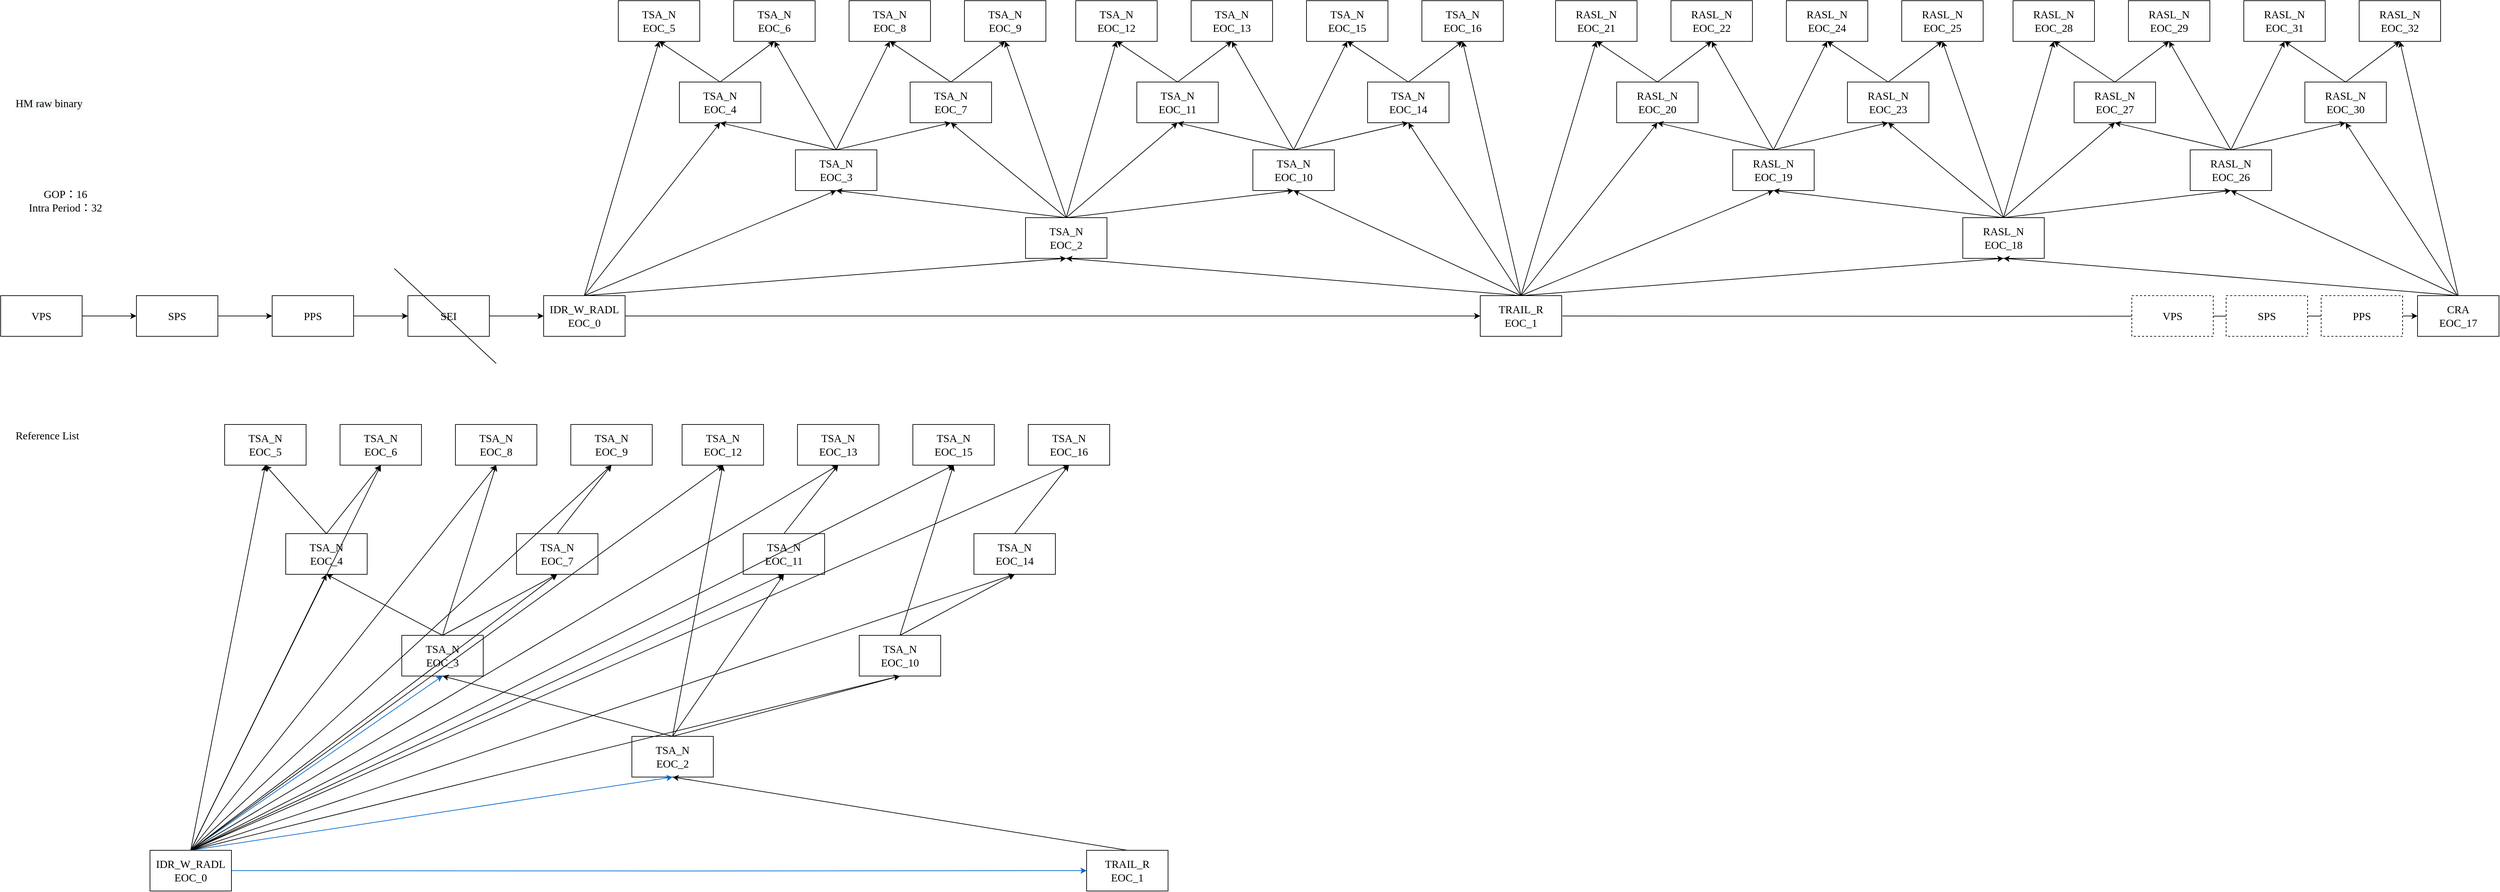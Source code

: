<mxfile version="18.0.3" type="github">
  <diagram id="DOYgF-Zy3J4TfOhHUx3y" name="Page-1">
    <mxGraphModel dx="1593" dy="2344" grid="1" gridSize="10" guides="1" tooltips="1" connect="1" arrows="1" fold="1" page="1" pageScale="1" pageWidth="827" pageHeight="1169" math="0" shadow="0">
      <root>
        <mxCell id="0" />
        <mxCell id="1" parent="0" />
        <mxCell id="U86lI-2MnxNxxLe1aYbE-3" value="" style="edgeStyle=orthogonalEdgeStyle;rounded=0;orthogonalLoop=1;jettySize=auto;html=1;fontFamily=Lucida Console;fontSize=16;" edge="1" parent="1" source="U86lI-2MnxNxxLe1aYbE-1" target="U86lI-2MnxNxxLe1aYbE-2">
          <mxGeometry relative="1" as="geometry" />
        </mxCell>
        <mxCell id="U86lI-2MnxNxxLe1aYbE-1" value="VPS" style="rounded=0;whiteSpace=wrap;html=1;fontFamily=Lucida Console;fontSize=16;" vertex="1" parent="1">
          <mxGeometry x="70" y="300" width="120" height="60" as="geometry" />
        </mxCell>
        <mxCell id="U86lI-2MnxNxxLe1aYbE-5" value="" style="edgeStyle=orthogonalEdgeStyle;rounded=0;orthogonalLoop=1;jettySize=auto;html=1;fontFamily=Lucida Console;fontSize=16;" edge="1" parent="1" source="U86lI-2MnxNxxLe1aYbE-2" target="U86lI-2MnxNxxLe1aYbE-4">
          <mxGeometry relative="1" as="geometry" />
        </mxCell>
        <mxCell id="U86lI-2MnxNxxLe1aYbE-2" value="SPS" style="whiteSpace=wrap;html=1;fontSize=16;fontFamily=Lucida Console;rounded=0;" vertex="1" parent="1">
          <mxGeometry x="270" y="300" width="120" height="60" as="geometry" />
        </mxCell>
        <mxCell id="U86lI-2MnxNxxLe1aYbE-7" value="" style="edgeStyle=orthogonalEdgeStyle;rounded=0;orthogonalLoop=1;jettySize=auto;html=1;fontFamily=Lucida Console;fontSize=16;" edge="1" parent="1" source="U86lI-2MnxNxxLe1aYbE-4" target="U86lI-2MnxNxxLe1aYbE-6">
          <mxGeometry relative="1" as="geometry" />
        </mxCell>
        <mxCell id="U86lI-2MnxNxxLe1aYbE-4" value="PPS" style="whiteSpace=wrap;html=1;fontSize=16;fontFamily=Lucida Console;rounded=0;" vertex="1" parent="1">
          <mxGeometry x="470" y="300" width="120" height="60" as="geometry" />
        </mxCell>
        <mxCell id="U86lI-2MnxNxxLe1aYbE-9" value="" style="edgeStyle=orthogonalEdgeStyle;rounded=0;orthogonalLoop=1;jettySize=auto;html=1;fontFamily=Lucida Console;fontSize=16;" edge="1" parent="1" source="U86lI-2MnxNxxLe1aYbE-6" target="U86lI-2MnxNxxLe1aYbE-8">
          <mxGeometry relative="1" as="geometry" />
        </mxCell>
        <mxCell id="U86lI-2MnxNxxLe1aYbE-6" value="SEI" style="whiteSpace=wrap;html=1;fontSize=16;fontFamily=Lucida Console;rounded=0;" vertex="1" parent="1">
          <mxGeometry x="670" y="300" width="120" height="60" as="geometry" />
        </mxCell>
        <mxCell id="U86lI-2MnxNxxLe1aYbE-12" value="" style="edgeStyle=orthogonalEdgeStyle;rounded=0;orthogonalLoop=1;jettySize=auto;html=1;fontFamily=Lucida Console;fontSize=16;" edge="1" parent="1" source="U86lI-2MnxNxxLe1aYbE-8" target="U86lI-2MnxNxxLe1aYbE-11">
          <mxGeometry relative="1" as="geometry" />
        </mxCell>
        <mxCell id="U86lI-2MnxNxxLe1aYbE-8" value="IDR_W_RADL&lt;br&gt;EOC_0" style="whiteSpace=wrap;html=1;fontSize=16;fontFamily=Lucida Console;rounded=0;" vertex="1" parent="1">
          <mxGeometry x="870" y="300" width="120" height="60" as="geometry" />
        </mxCell>
        <mxCell id="U86lI-2MnxNxxLe1aYbE-10" value="GOP：16&lt;br&gt;Intra Period：32" style="text;html=1;resizable=0;autosize=1;align=center;verticalAlign=middle;points=[];fillColor=none;strokeColor=none;rounded=0;fontFamily=Lucida Console;fontSize=16;" vertex="1" parent="1">
          <mxGeometry x="80" y="140" width="170" height="40" as="geometry" />
        </mxCell>
        <mxCell id="U86lI-2MnxNxxLe1aYbE-11" value="TRAIL_R&lt;br&gt;EOC_1" style="whiteSpace=wrap;html=1;fontSize=16;fontFamily=Lucida Console;rounded=0;" vertex="1" parent="1">
          <mxGeometry x="2250" y="300" width="120" height="60" as="geometry" />
        </mxCell>
        <mxCell id="U86lI-2MnxNxxLe1aYbE-13" value="TSA_N&lt;br&gt;EOC_2" style="rounded=0;whiteSpace=wrap;html=1;fontFamily=Lucida Console;fontSize=16;" vertex="1" parent="1">
          <mxGeometry x="1580" y="185" width="120" height="60" as="geometry" />
        </mxCell>
        <mxCell id="U86lI-2MnxNxxLe1aYbE-14" value="" style="endArrow=classic;html=1;rounded=0;fontFamily=Lucida Console;fontSize=16;exitX=0.5;exitY=0;exitDx=0;exitDy=0;entryX=0.5;entryY=1;entryDx=0;entryDy=0;" edge="1" parent="1" source="U86lI-2MnxNxxLe1aYbE-8" target="U86lI-2MnxNxxLe1aYbE-13">
          <mxGeometry width="50" height="50" relative="1" as="geometry">
            <mxPoint x="1670" y="440" as="sourcePoint" />
            <mxPoint x="1720" y="390" as="targetPoint" />
          </mxGeometry>
        </mxCell>
        <mxCell id="U86lI-2MnxNxxLe1aYbE-17" value="" style="endArrow=classic;html=1;rounded=0;fontFamily=Lucida Console;fontSize=16;entryX=0.5;entryY=1;entryDx=0;entryDy=0;" edge="1" parent="1" target="U86lI-2MnxNxxLe1aYbE-13">
          <mxGeometry width="50" height="50" relative="1" as="geometry">
            <mxPoint x="2310" y="300" as="sourcePoint" />
            <mxPoint x="1450" y="640" as="targetPoint" />
          </mxGeometry>
        </mxCell>
        <mxCell id="U86lI-2MnxNxxLe1aYbE-18" value="TSA_N&lt;br&gt;EOC_3" style="rounded=0;whiteSpace=wrap;html=1;fontFamily=Lucida Console;fontSize=16;" vertex="1" parent="1">
          <mxGeometry x="1241" y="85" width="120" height="60" as="geometry" />
        </mxCell>
        <mxCell id="U86lI-2MnxNxxLe1aYbE-19" value="TSA_N&lt;br&gt;EOC_4" style="rounded=0;whiteSpace=wrap;html=1;fontFamily=Lucida Console;fontSize=16;" vertex="1" parent="1">
          <mxGeometry x="1070" y="-15" width="120" height="60" as="geometry" />
        </mxCell>
        <mxCell id="U86lI-2MnxNxxLe1aYbE-20" value="TSA_N&lt;br&gt;EOC_5" style="rounded=0;whiteSpace=wrap;html=1;fontFamily=Lucida Console;fontSize=16;" vertex="1" parent="1">
          <mxGeometry x="980" y="-135" width="120" height="60" as="geometry" />
        </mxCell>
        <mxCell id="U86lI-2MnxNxxLe1aYbE-21" value="TSA_N&lt;br&gt;EOC_6" style="rounded=0;whiteSpace=wrap;html=1;fontFamily=Lucida Console;fontSize=16;" vertex="1" parent="1">
          <mxGeometry x="1150" y="-135" width="120" height="60" as="geometry" />
        </mxCell>
        <mxCell id="U86lI-2MnxNxxLe1aYbE-22" value="TSA_N&lt;br&gt;EOC_7" style="rounded=0;whiteSpace=wrap;html=1;fontFamily=Lucida Console;fontSize=16;" vertex="1" parent="1">
          <mxGeometry x="1410" y="-15" width="120" height="60" as="geometry" />
        </mxCell>
        <mxCell id="U86lI-2MnxNxxLe1aYbE-23" value="TSA_N&lt;br&gt;EOC_8" style="rounded=0;whiteSpace=wrap;html=1;fontFamily=Lucida Console;fontSize=16;" vertex="1" parent="1">
          <mxGeometry x="1320" y="-135" width="120" height="60" as="geometry" />
        </mxCell>
        <mxCell id="U86lI-2MnxNxxLe1aYbE-24" value="TSA_N&lt;br&gt;EOC_9" style="rounded=0;whiteSpace=wrap;html=1;fontFamily=Lucida Console;fontSize=16;" vertex="1" parent="1">
          <mxGeometry x="1490" y="-135" width="120" height="60" as="geometry" />
        </mxCell>
        <mxCell id="U86lI-2MnxNxxLe1aYbE-25" value="TSA_N&lt;br&gt;EOC_10" style="rounded=0;whiteSpace=wrap;html=1;fontFamily=Lucida Console;fontSize=16;" vertex="1" parent="1">
          <mxGeometry x="1915" y="85" width="120" height="60" as="geometry" />
        </mxCell>
        <mxCell id="U86lI-2MnxNxxLe1aYbE-26" value="TSA_N&lt;br&gt;EOC_11" style="rounded=0;whiteSpace=wrap;html=1;fontFamily=Lucida Console;fontSize=16;" vertex="1" parent="1">
          <mxGeometry x="1744" y="-15" width="120" height="60" as="geometry" />
        </mxCell>
        <mxCell id="U86lI-2MnxNxxLe1aYbE-27" value="TSA_N&lt;br&gt;EOC_12" style="rounded=0;whiteSpace=wrap;html=1;fontFamily=Lucida Console;fontSize=16;" vertex="1" parent="1">
          <mxGeometry x="1654" y="-135" width="120" height="60" as="geometry" />
        </mxCell>
        <mxCell id="U86lI-2MnxNxxLe1aYbE-28" value="TSA_N&lt;br&gt;EOC_13" style="rounded=0;whiteSpace=wrap;html=1;fontFamily=Lucida Console;fontSize=16;" vertex="1" parent="1">
          <mxGeometry x="1824" y="-135" width="120" height="60" as="geometry" />
        </mxCell>
        <mxCell id="U86lI-2MnxNxxLe1aYbE-29" value="TSA_N&lt;br&gt;EOC_14" style="rounded=0;whiteSpace=wrap;html=1;fontFamily=Lucida Console;fontSize=16;" vertex="1" parent="1">
          <mxGeometry x="2084" y="-15" width="120" height="60" as="geometry" />
        </mxCell>
        <mxCell id="U86lI-2MnxNxxLe1aYbE-30" value="TSA_N&lt;br&gt;EOC_15" style="rounded=0;whiteSpace=wrap;html=1;fontFamily=Lucida Console;fontSize=16;" vertex="1" parent="1">
          <mxGeometry x="1994" y="-135" width="120" height="60" as="geometry" />
        </mxCell>
        <mxCell id="U86lI-2MnxNxxLe1aYbE-31" value="TSA_N&lt;br&gt;EOC_16" style="rounded=0;whiteSpace=wrap;html=1;fontFamily=Lucida Console;fontSize=16;" vertex="1" parent="1">
          <mxGeometry x="2164" y="-135" width="120" height="60" as="geometry" />
        </mxCell>
        <mxCell id="U86lI-2MnxNxxLe1aYbE-32" value="" style="edgeStyle=orthogonalEdgeStyle;rounded=0;orthogonalLoop=1;jettySize=auto;html=1;fontFamily=Lucida Console;fontSize=16;" edge="1" parent="1" target="U86lI-2MnxNxxLe1aYbE-33">
          <mxGeometry relative="1" as="geometry">
            <mxPoint x="2371" y="330" as="sourcePoint" />
          </mxGeometry>
        </mxCell>
        <mxCell id="U86lI-2MnxNxxLe1aYbE-33" value="CRA&lt;br&gt;EOC_17" style="whiteSpace=wrap;html=1;fontSize=16;fontFamily=Lucida Console;rounded=0;" vertex="1" parent="1">
          <mxGeometry x="3631" y="300" width="120" height="60" as="geometry" />
        </mxCell>
        <mxCell id="U86lI-2MnxNxxLe1aYbE-34" value="RASL_N&lt;br&gt;EOC_18" style="rounded=0;whiteSpace=wrap;html=1;fontFamily=Lucida Console;fontSize=16;" vertex="1" parent="1">
          <mxGeometry x="2961" y="185" width="120" height="60" as="geometry" />
        </mxCell>
        <mxCell id="U86lI-2MnxNxxLe1aYbE-35" value="" style="endArrow=classic;html=1;rounded=0;fontFamily=Lucida Console;fontSize=16;entryX=0.5;entryY=1;entryDx=0;entryDy=0;" edge="1" parent="1" target="U86lI-2MnxNxxLe1aYbE-34">
          <mxGeometry width="50" height="50" relative="1" as="geometry">
            <mxPoint x="2310" y="300" as="sourcePoint" />
            <mxPoint x="3101" y="390" as="targetPoint" />
          </mxGeometry>
        </mxCell>
        <mxCell id="U86lI-2MnxNxxLe1aYbE-37" value="RASL_N&lt;br&gt;EOC_19" style="rounded=0;whiteSpace=wrap;html=1;fontFamily=Lucida Console;fontSize=16;" vertex="1" parent="1">
          <mxGeometry x="2622" y="85" width="120" height="60" as="geometry" />
        </mxCell>
        <mxCell id="U86lI-2MnxNxxLe1aYbE-38" value="RASL_N&lt;br&gt;EOC_20" style="rounded=0;whiteSpace=wrap;html=1;fontFamily=Lucida Console;fontSize=16;" vertex="1" parent="1">
          <mxGeometry x="2451" y="-15" width="120" height="60" as="geometry" />
        </mxCell>
        <mxCell id="U86lI-2MnxNxxLe1aYbE-39" value="RASL_N&lt;br&gt;EOC_21" style="rounded=0;whiteSpace=wrap;html=1;fontFamily=Lucida Console;fontSize=16;" vertex="1" parent="1">
          <mxGeometry x="2361" y="-135" width="120" height="60" as="geometry" />
        </mxCell>
        <mxCell id="U86lI-2MnxNxxLe1aYbE-40" value="RASL_N&lt;br&gt;EOC_22" style="rounded=0;whiteSpace=wrap;html=1;fontFamily=Lucida Console;fontSize=16;" vertex="1" parent="1">
          <mxGeometry x="2531" y="-135" width="120" height="60" as="geometry" />
        </mxCell>
        <mxCell id="U86lI-2MnxNxxLe1aYbE-41" value="RASL_N&lt;br&gt;EOC_23" style="rounded=0;whiteSpace=wrap;html=1;fontFamily=Lucida Console;fontSize=16;" vertex="1" parent="1">
          <mxGeometry x="2791" y="-15" width="120" height="60" as="geometry" />
        </mxCell>
        <mxCell id="U86lI-2MnxNxxLe1aYbE-42" value="RASL_N&lt;br&gt;EOC_24" style="rounded=0;whiteSpace=wrap;html=1;fontFamily=Lucida Console;fontSize=16;" vertex="1" parent="1">
          <mxGeometry x="2701" y="-135" width="120" height="60" as="geometry" />
        </mxCell>
        <mxCell id="U86lI-2MnxNxxLe1aYbE-43" value="RASL_N&lt;br&gt;EOC_25" style="rounded=0;whiteSpace=wrap;html=1;fontFamily=Lucida Console;fontSize=16;" vertex="1" parent="1">
          <mxGeometry x="2871" y="-135" width="120" height="60" as="geometry" />
        </mxCell>
        <mxCell id="U86lI-2MnxNxxLe1aYbE-44" value="RASL_N&lt;br&gt;EOC_26" style="rounded=0;whiteSpace=wrap;html=1;fontFamily=Lucida Console;fontSize=16;" vertex="1" parent="1">
          <mxGeometry x="3296" y="85" width="120" height="60" as="geometry" />
        </mxCell>
        <mxCell id="U86lI-2MnxNxxLe1aYbE-45" value="RASL_N&lt;br&gt;EOC_27" style="rounded=0;whiteSpace=wrap;html=1;fontFamily=Lucida Console;fontSize=16;" vertex="1" parent="1">
          <mxGeometry x="3125" y="-15" width="120" height="60" as="geometry" />
        </mxCell>
        <mxCell id="U86lI-2MnxNxxLe1aYbE-46" value="RASL_N&lt;br&gt;EOC_28" style="rounded=0;whiteSpace=wrap;html=1;fontFamily=Lucida Console;fontSize=16;" vertex="1" parent="1">
          <mxGeometry x="3035" y="-135" width="120" height="60" as="geometry" />
        </mxCell>
        <mxCell id="U86lI-2MnxNxxLe1aYbE-47" value="RASL_N&lt;br&gt;EOC_29" style="rounded=0;whiteSpace=wrap;html=1;fontFamily=Lucida Console;fontSize=16;" vertex="1" parent="1">
          <mxGeometry x="3205" y="-135" width="120" height="60" as="geometry" />
        </mxCell>
        <mxCell id="U86lI-2MnxNxxLe1aYbE-48" value="RASL_N&lt;br&gt;EOC_30" style="rounded=0;whiteSpace=wrap;html=1;fontFamily=Lucida Console;fontSize=16;" vertex="1" parent="1">
          <mxGeometry x="3465" y="-15" width="120" height="60" as="geometry" />
        </mxCell>
        <mxCell id="U86lI-2MnxNxxLe1aYbE-49" value="RASL_N&lt;br&gt;EOC_31" style="rounded=0;whiteSpace=wrap;html=1;fontFamily=Lucida Console;fontSize=16;" vertex="1" parent="1">
          <mxGeometry x="3375" y="-135" width="120" height="60" as="geometry" />
        </mxCell>
        <mxCell id="U86lI-2MnxNxxLe1aYbE-50" value="RASL_N&lt;br&gt;EOC_32" style="rounded=0;whiteSpace=wrap;html=1;fontFamily=Lucida Console;fontSize=16;" vertex="1" parent="1">
          <mxGeometry x="3545" y="-135" width="120" height="60" as="geometry" />
        </mxCell>
        <mxCell id="U86lI-2MnxNxxLe1aYbE-51" value="VPS" style="rounded=0;whiteSpace=wrap;html=1;fontFamily=Lucida Console;fontSize=16;dashed=1;" vertex="1" parent="1">
          <mxGeometry x="3210" y="300" width="120" height="60" as="geometry" />
        </mxCell>
        <mxCell id="U86lI-2MnxNxxLe1aYbE-53" value="SPS" style="rounded=0;whiteSpace=wrap;html=1;fontFamily=Lucida Console;fontSize=16;dashed=1;" vertex="1" parent="1">
          <mxGeometry x="3349" y="300" width="120" height="60" as="geometry" />
        </mxCell>
        <mxCell id="U86lI-2MnxNxxLe1aYbE-54" value="PPS" style="rounded=0;whiteSpace=wrap;html=1;fontFamily=Lucida Console;fontSize=16;dashed=1;" vertex="1" parent="1">
          <mxGeometry x="3489" y="300" width="120" height="60" as="geometry" />
        </mxCell>
        <mxCell id="U86lI-2MnxNxxLe1aYbE-55" value="" style="endArrow=none;html=1;rounded=0;fontFamily=Lucida Console;fontSize=16;" edge="1" parent="1">
          <mxGeometry width="50" height="50" relative="1" as="geometry">
            <mxPoint x="650" y="260" as="sourcePoint" />
            <mxPoint x="800" y="400" as="targetPoint" />
          </mxGeometry>
        </mxCell>
        <mxCell id="U86lI-2MnxNxxLe1aYbE-56" value="&lt;span style=&quot;color: rgb(0, 0, 0); font-family: &amp;quot;Lucida Console&amp;quot;; font-size: 16px; font-style: normal; font-variant-ligatures: normal; font-variant-caps: normal; font-weight: 400; letter-spacing: normal; orphans: 2; text-align: center; text-indent: 0px; text-transform: none; widows: 2; word-spacing: 0px; -webkit-text-stroke-width: 0px; background-color: rgb(248, 249, 250); text-decoration-thickness: initial; text-decoration-style: initial; text-decoration-color: initial; float: none; display: inline !important;&quot;&gt;HM raw binary&lt;/span&gt;" style="text;whiteSpace=wrap;html=1;fontSize=16;fontFamily=Lucida Console;" vertex="1" parent="1">
          <mxGeometry x="90" width="150" height="30" as="geometry" />
        </mxCell>
        <mxCell id="U86lI-2MnxNxxLe1aYbE-57" value="" style="endArrow=classic;html=1;rounded=0;fontFamily=Lucida Console;fontSize=16;exitX=0.5;exitY=0;exitDx=0;exitDy=0;entryX=0.5;entryY=1;entryDx=0;entryDy=0;" edge="1" parent="1" source="U86lI-2MnxNxxLe1aYbE-8" target="U86lI-2MnxNxxLe1aYbE-18">
          <mxGeometry width="50" height="50" relative="1" as="geometry">
            <mxPoint x="1020.0" y="500.0" as="sourcePoint" />
            <mxPoint x="1240" y="150" as="targetPoint" />
          </mxGeometry>
        </mxCell>
        <mxCell id="U86lI-2MnxNxxLe1aYbE-58" value="" style="endArrow=classic;html=1;rounded=0;fontFamily=Lucida Console;fontSize=16;entryX=0.5;entryY=1;entryDx=0;entryDy=0;exitX=0.5;exitY=0;exitDx=0;exitDy=0;" edge="1" parent="1" source="U86lI-2MnxNxxLe1aYbE-13" target="U86lI-2MnxNxxLe1aYbE-18">
          <mxGeometry width="50" height="50" relative="1" as="geometry">
            <mxPoint x="1410" y="535" as="sourcePoint" />
            <mxPoint x="1460" y="485" as="targetPoint" />
          </mxGeometry>
        </mxCell>
        <mxCell id="U86lI-2MnxNxxLe1aYbE-59" value="" style="endArrow=classic;html=1;rounded=0;fontFamily=Lucida Console;fontSize=16;exitX=0.5;exitY=0;exitDx=0;exitDy=0;entryX=0.5;entryY=1;entryDx=0;entryDy=0;" edge="1" parent="1" source="U86lI-2MnxNxxLe1aYbE-8" target="U86lI-2MnxNxxLe1aYbE-19">
          <mxGeometry width="50" height="50" relative="1" as="geometry">
            <mxPoint x="840" y="190" as="sourcePoint" />
            <mxPoint x="890" y="140" as="targetPoint" />
          </mxGeometry>
        </mxCell>
        <mxCell id="U86lI-2MnxNxxLe1aYbE-60" value="" style="endArrow=classic;html=1;rounded=0;fontFamily=Lucida Console;fontSize=16;exitX=0.5;exitY=0;exitDx=0;exitDy=0;entryX=0.5;entryY=1;entryDx=0;entryDy=0;" edge="1" parent="1" source="U86lI-2MnxNxxLe1aYbE-18" target="U86lI-2MnxNxxLe1aYbE-19">
          <mxGeometry width="50" height="50" relative="1" as="geometry">
            <mxPoint x="1010.0" y="315.0" as="sourcePoint" />
            <mxPoint x="1600.0" y="235" as="targetPoint" />
          </mxGeometry>
        </mxCell>
        <mxCell id="U86lI-2MnxNxxLe1aYbE-61" value="" style="endArrow=classic;html=1;rounded=0;fontFamily=Lucida Console;fontSize=16;exitX=0.5;exitY=0;exitDx=0;exitDy=0;entryX=0.5;entryY=1;entryDx=0;entryDy=0;" edge="1" parent="1" source="U86lI-2MnxNxxLe1aYbE-18" target="U86lI-2MnxNxxLe1aYbE-22">
          <mxGeometry width="50" height="50" relative="1" as="geometry">
            <mxPoint x="1350" y="225" as="sourcePoint" />
            <mxPoint x="1400" y="175" as="targetPoint" />
          </mxGeometry>
        </mxCell>
        <mxCell id="U86lI-2MnxNxxLe1aYbE-62" value="" style="endArrow=classic;html=1;rounded=0;fontFamily=Lucida Console;fontSize=16;entryX=0.5;entryY=1;entryDx=0;entryDy=0;exitX=0.5;exitY=0;exitDx=0;exitDy=0;" edge="1" parent="1" source="U86lI-2MnxNxxLe1aYbE-8" target="U86lI-2MnxNxxLe1aYbE-20">
          <mxGeometry width="50" height="50" relative="1" as="geometry">
            <mxPoint x="990" y="330" as="sourcePoint" />
            <mxPoint x="1610.0" y="280" as="targetPoint" />
          </mxGeometry>
        </mxCell>
        <mxCell id="U86lI-2MnxNxxLe1aYbE-63" value="" style="endArrow=classic;html=1;rounded=0;fontFamily=Lucida Console;fontSize=16;exitX=0.5;exitY=0;exitDx=0;exitDy=0;entryX=0.5;entryY=1;entryDx=0;entryDy=0;" edge="1" parent="1" source="U86lI-2MnxNxxLe1aYbE-19" target="U86lI-2MnxNxxLe1aYbE-20">
          <mxGeometry width="50" height="50" relative="1" as="geometry">
            <mxPoint x="770" y="145" as="sourcePoint" />
            <mxPoint x="820" y="95" as="targetPoint" />
          </mxGeometry>
        </mxCell>
        <mxCell id="U86lI-2MnxNxxLe1aYbE-64" value="" style="endArrow=classic;html=1;rounded=0;fontFamily=Lucida Console;fontSize=16;exitX=0.5;exitY=0;exitDx=0;exitDy=0;entryX=0.5;entryY=1;entryDx=0;entryDy=0;" edge="1" parent="1" source="U86lI-2MnxNxxLe1aYbE-19" target="U86lI-2MnxNxxLe1aYbE-21">
          <mxGeometry width="50" height="50" relative="1" as="geometry">
            <mxPoint x="780.0" y="155" as="sourcePoint" />
            <mxPoint x="830.0" y="105" as="targetPoint" />
          </mxGeometry>
        </mxCell>
        <mxCell id="U86lI-2MnxNxxLe1aYbE-65" value="" style="endArrow=classic;html=1;rounded=0;fontFamily=Lucida Console;fontSize=16;exitX=0.5;exitY=0;exitDx=0;exitDy=0;entryX=0.5;entryY=1;entryDx=0;entryDy=0;" edge="1" parent="1" source="U86lI-2MnxNxxLe1aYbE-18" target="U86lI-2MnxNxxLe1aYbE-21">
          <mxGeometry width="50" height="50" relative="1" as="geometry">
            <mxPoint x="790.0" y="165" as="sourcePoint" />
            <mxPoint x="840.0" y="115" as="targetPoint" />
          </mxGeometry>
        </mxCell>
        <mxCell id="U86lI-2MnxNxxLe1aYbE-66" value="" style="endArrow=classic;html=1;rounded=0;fontFamily=Lucida Console;fontSize=16;exitX=0.5;exitY=0;exitDx=0;exitDy=0;entryX=0.5;entryY=1;entryDx=0;entryDy=0;" edge="1" parent="1" source="U86lI-2MnxNxxLe1aYbE-18" target="U86lI-2MnxNxxLe1aYbE-23">
          <mxGeometry width="50" height="50" relative="1" as="geometry">
            <mxPoint x="800.0" y="175" as="sourcePoint" />
            <mxPoint x="850.0" y="125" as="targetPoint" />
          </mxGeometry>
        </mxCell>
        <mxCell id="U86lI-2MnxNxxLe1aYbE-67" value="" style="endArrow=classic;html=1;rounded=0;fontFamily=Lucida Console;fontSize=16;exitX=0.5;exitY=0;exitDx=0;exitDy=0;" edge="1" parent="1" source="U86lI-2MnxNxxLe1aYbE-22">
          <mxGeometry width="50" height="50" relative="1" as="geometry">
            <mxPoint x="810.0" y="185" as="sourcePoint" />
            <mxPoint x="1380" y="-75" as="targetPoint" />
          </mxGeometry>
        </mxCell>
        <mxCell id="U86lI-2MnxNxxLe1aYbE-68" value="" style="endArrow=classic;html=1;rounded=0;fontFamily=Lucida Console;fontSize=16;exitX=0.5;exitY=0;exitDx=0;exitDy=0;entryX=0.5;entryY=1;entryDx=0;entryDy=0;" edge="1" parent="1" source="U86lI-2MnxNxxLe1aYbE-22" target="U86lI-2MnxNxxLe1aYbE-24">
          <mxGeometry width="50" height="50" relative="1" as="geometry">
            <mxPoint x="820.0" y="195" as="sourcePoint" />
            <mxPoint x="870.0" y="145" as="targetPoint" />
          </mxGeometry>
        </mxCell>
        <mxCell id="U86lI-2MnxNxxLe1aYbE-69" value="" style="endArrow=classic;html=1;rounded=0;fontFamily=Lucida Console;fontSize=16;entryX=0.5;entryY=1;entryDx=0;entryDy=0;" edge="1" parent="1" target="U86lI-2MnxNxxLe1aYbE-27">
          <mxGeometry width="50" height="50" relative="1" as="geometry">
            <mxPoint x="1640" y="185" as="sourcePoint" />
            <mxPoint x="1714" y="-79" as="targetPoint" />
          </mxGeometry>
        </mxCell>
        <mxCell id="U86lI-2MnxNxxLe1aYbE-70" value="" style="endArrow=classic;html=1;rounded=0;fontFamily=Lucida Console;fontSize=16;exitX=0.5;exitY=0;exitDx=0;exitDy=0;entryX=0.5;entryY=1;entryDx=0;entryDy=0;" edge="1" parent="1" source="U86lI-2MnxNxxLe1aYbE-13" target="U86lI-2MnxNxxLe1aYbE-26">
          <mxGeometry width="50" height="50" relative="1" as="geometry">
            <mxPoint x="1660.0" y="445.0" as="sourcePoint" />
            <mxPoint x="1710.0" y="395.0" as="targetPoint" />
          </mxGeometry>
        </mxCell>
        <mxCell id="U86lI-2MnxNxxLe1aYbE-71" value="" style="endArrow=classic;html=1;rounded=0;fontFamily=Lucida Console;fontSize=16;exitX=0.5;exitY=0;exitDx=0;exitDy=0;entryX=0.5;entryY=1;entryDx=0;entryDy=0;" edge="1" parent="1" source="U86lI-2MnxNxxLe1aYbE-13" target="U86lI-2MnxNxxLe1aYbE-25">
          <mxGeometry width="50" height="50" relative="1" as="geometry">
            <mxPoint x="1670.0" y="455.0" as="sourcePoint" />
            <mxPoint x="1720.0" y="405.0" as="targetPoint" />
          </mxGeometry>
        </mxCell>
        <mxCell id="U86lI-2MnxNxxLe1aYbE-72" value="" style="endArrow=classic;html=1;rounded=0;fontFamily=Lucida Console;fontSize=16;exitX=0.5;exitY=0;exitDx=0;exitDy=0;entryX=0.5;entryY=1;entryDx=0;entryDy=0;" edge="1" parent="1" source="U86lI-2MnxNxxLe1aYbE-11" target="U86lI-2MnxNxxLe1aYbE-25">
          <mxGeometry width="50" height="50" relative="1" as="geometry">
            <mxPoint x="1680.0" y="500.0" as="sourcePoint" />
            <mxPoint x="1730.0" y="450.0" as="targetPoint" />
          </mxGeometry>
        </mxCell>
        <mxCell id="U86lI-2MnxNxxLe1aYbE-73" value="" style="endArrow=classic;html=1;rounded=0;fontFamily=Lucida Console;fontSize=16;exitX=0.5;exitY=0;exitDx=0;exitDy=0;entryX=0.5;entryY=1;entryDx=0;entryDy=0;" edge="1" parent="1" source="U86lI-2MnxNxxLe1aYbE-13" target="U86lI-2MnxNxxLe1aYbE-22">
          <mxGeometry width="50" height="50" relative="1" as="geometry">
            <mxPoint x="1690.0" y="501.0" as="sourcePoint" />
            <mxPoint x="1740.0" y="451.0" as="targetPoint" />
          </mxGeometry>
        </mxCell>
        <mxCell id="U86lI-2MnxNxxLe1aYbE-74" value="" style="endArrow=classic;html=1;rounded=0;fontFamily=Lucida Console;fontSize=16;exitX=0.5;exitY=0;exitDx=0;exitDy=0;entryX=0.5;entryY=1;entryDx=0;entryDy=0;" edge="1" parent="1" source="U86lI-2MnxNxxLe1aYbE-25" target="U86lI-2MnxNxxLe1aYbE-26">
          <mxGeometry width="50" height="50" relative="1" as="geometry">
            <mxPoint x="1700.0" y="511.0" as="sourcePoint" />
            <mxPoint x="1750.0" y="461.0" as="targetPoint" />
          </mxGeometry>
        </mxCell>
        <mxCell id="U86lI-2MnxNxxLe1aYbE-75" value="" style="endArrow=classic;html=1;rounded=0;fontFamily=Lucida Console;fontSize=16;exitX=0.5;exitY=0;exitDx=0;exitDy=0;entryX=0.5;entryY=1;entryDx=0;entryDy=0;" edge="1" parent="1" source="U86lI-2MnxNxxLe1aYbE-25" target="U86lI-2MnxNxxLe1aYbE-28">
          <mxGeometry width="50" height="50" relative="1" as="geometry">
            <mxPoint x="1710.0" y="521.0" as="sourcePoint" />
            <mxPoint x="1760.0" y="471.0" as="targetPoint" />
          </mxGeometry>
        </mxCell>
        <mxCell id="U86lI-2MnxNxxLe1aYbE-76" value="" style="endArrow=classic;html=1;rounded=0;fontFamily=Lucida Console;fontSize=16;exitX=0.5;exitY=0;exitDx=0;exitDy=0;entryX=0.5;entryY=1;entryDx=0;entryDy=0;" edge="1" parent="1" source="U86lI-2MnxNxxLe1aYbE-26" target="U86lI-2MnxNxxLe1aYbE-27">
          <mxGeometry width="50" height="50" relative="1" as="geometry">
            <mxPoint x="1720.0" y="531.0" as="sourcePoint" />
            <mxPoint x="1770.0" y="481.0" as="targetPoint" />
          </mxGeometry>
        </mxCell>
        <mxCell id="U86lI-2MnxNxxLe1aYbE-77" value="" style="endArrow=classic;html=1;rounded=0;fontFamily=Lucida Console;fontSize=16;exitX=0.5;exitY=0;exitDx=0;exitDy=0;entryX=0.5;entryY=1;entryDx=0;entryDy=0;" edge="1" parent="1" source="U86lI-2MnxNxxLe1aYbE-26" target="U86lI-2MnxNxxLe1aYbE-28">
          <mxGeometry width="50" height="50" relative="1" as="geometry">
            <mxPoint x="1730.0" y="541.0" as="sourcePoint" />
            <mxPoint x="1780.0" y="491.0" as="targetPoint" />
          </mxGeometry>
        </mxCell>
        <mxCell id="U86lI-2MnxNxxLe1aYbE-78" value="" style="endArrow=classic;html=1;rounded=0;fontFamily=Lucida Console;fontSize=16;exitX=0.5;exitY=0;exitDx=0;exitDy=0;entryX=0.5;entryY=1;entryDx=0;entryDy=0;" edge="1" parent="1" source="U86lI-2MnxNxxLe1aYbE-25" target="U86lI-2MnxNxxLe1aYbE-29">
          <mxGeometry width="50" height="50" relative="1" as="geometry">
            <mxPoint x="1740.0" y="551.0" as="sourcePoint" />
            <mxPoint x="1790.0" y="501.0" as="targetPoint" />
          </mxGeometry>
        </mxCell>
        <mxCell id="U86lI-2MnxNxxLe1aYbE-79" value="" style="endArrow=classic;html=1;rounded=0;fontFamily=Lucida Console;fontSize=16;exitX=0.5;exitY=0;exitDx=0;exitDy=0;entryX=0.5;entryY=1;entryDx=0;entryDy=0;" edge="1" parent="1" source="U86lI-2MnxNxxLe1aYbE-25" target="U86lI-2MnxNxxLe1aYbE-30">
          <mxGeometry width="50" height="50" relative="1" as="geometry">
            <mxPoint x="1750.0" y="561.0" as="sourcePoint" />
            <mxPoint x="1800.0" y="511.0" as="targetPoint" />
          </mxGeometry>
        </mxCell>
        <mxCell id="U86lI-2MnxNxxLe1aYbE-80" value="" style="endArrow=classic;html=1;rounded=0;fontFamily=Lucida Console;fontSize=16;exitX=0.5;exitY=0;exitDx=0;exitDy=0;entryX=0.5;entryY=1;entryDx=0;entryDy=0;" edge="1" parent="1" source="U86lI-2MnxNxxLe1aYbE-29" target="U86lI-2MnxNxxLe1aYbE-30">
          <mxGeometry width="50" height="50" relative="1" as="geometry">
            <mxPoint x="1760.0" y="571.0" as="sourcePoint" />
            <mxPoint x="1810.0" y="521.0" as="targetPoint" />
          </mxGeometry>
        </mxCell>
        <mxCell id="U86lI-2MnxNxxLe1aYbE-81" value="" style="endArrow=classic;html=1;rounded=0;fontFamily=Lucida Console;fontSize=16;exitX=0.5;exitY=0;exitDx=0;exitDy=0;entryX=0.5;entryY=1;entryDx=0;entryDy=0;" edge="1" parent="1" source="U86lI-2MnxNxxLe1aYbE-11" target="U86lI-2MnxNxxLe1aYbE-29">
          <mxGeometry width="50" height="50" relative="1" as="geometry">
            <mxPoint x="2845.0" y="440.0" as="sourcePoint" />
            <mxPoint x="2895.0" y="390.0" as="targetPoint" />
          </mxGeometry>
        </mxCell>
        <mxCell id="U86lI-2MnxNxxLe1aYbE-82" value="" style="endArrow=classic;html=1;rounded=0;fontFamily=Lucida Console;fontSize=16;exitX=0.5;exitY=0;exitDx=0;exitDy=0;entryX=0.5;entryY=1;entryDx=0;entryDy=0;" edge="1" parent="1" source="U86lI-2MnxNxxLe1aYbE-13" target="U86lI-2MnxNxxLe1aYbE-24">
          <mxGeometry width="50" height="50" relative="1" as="geometry">
            <mxPoint x="1780.0" y="591.0" as="sourcePoint" />
            <mxPoint x="1830.0" y="541.0" as="targetPoint" />
          </mxGeometry>
        </mxCell>
        <mxCell id="U86lI-2MnxNxxLe1aYbE-83" value="" style="endArrow=classic;html=1;rounded=0;fontFamily=Lucida Console;fontSize=16;exitX=0.5;exitY=0;exitDx=0;exitDy=0;entryX=0.5;entryY=1;entryDx=0;entryDy=0;" edge="1" parent="1" source="U86lI-2MnxNxxLe1aYbE-11" target="U86lI-2MnxNxxLe1aYbE-37">
          <mxGeometry width="50" height="50" relative="1" as="geometry">
            <mxPoint x="2810.0" y="430.0" as="sourcePoint" />
            <mxPoint x="2860.0" y="380.0" as="targetPoint" />
          </mxGeometry>
        </mxCell>
        <mxCell id="U86lI-2MnxNxxLe1aYbE-84" value="" style="endArrow=classic;html=1;rounded=0;fontFamily=Lucida Console;fontSize=16;exitX=0.5;exitY=0;exitDx=0;exitDy=0;entryX=0.5;entryY=1;entryDx=0;entryDy=0;" edge="1" parent="1" source="U86lI-2MnxNxxLe1aYbE-34" target="U86lI-2MnxNxxLe1aYbE-37">
          <mxGeometry width="50" height="50" relative="1" as="geometry">
            <mxPoint x="2820" y="431.0" as="sourcePoint" />
            <mxPoint x="2870" y="381.0" as="targetPoint" />
          </mxGeometry>
        </mxCell>
        <mxCell id="U86lI-2MnxNxxLe1aYbE-85" value="" style="endArrow=classic;html=1;rounded=0;fontFamily=Lucida Console;fontSize=16;exitX=0.5;exitY=0;exitDx=0;exitDy=0;entryX=0.5;entryY=1;entryDx=0;entryDy=0;" edge="1" parent="1" source="U86lI-2MnxNxxLe1aYbE-11" target="U86lI-2MnxNxxLe1aYbE-38">
          <mxGeometry width="50" height="50" relative="1" as="geometry">
            <mxPoint x="2830" y="450.0" as="sourcePoint" />
            <mxPoint x="2880" y="400.0" as="targetPoint" />
          </mxGeometry>
        </mxCell>
        <mxCell id="U86lI-2MnxNxxLe1aYbE-86" value="" style="endArrow=classic;html=1;rounded=0;fontFamily=Lucida Console;fontSize=16;exitX=0.5;exitY=0;exitDx=0;exitDy=0;entryX=0.5;entryY=1;entryDx=0;entryDy=0;" edge="1" parent="1" source="U86lI-2MnxNxxLe1aYbE-37" target="U86lI-2MnxNxxLe1aYbE-38">
          <mxGeometry width="50" height="50" relative="1" as="geometry">
            <mxPoint x="2840" y="451.0" as="sourcePoint" />
            <mxPoint x="2890" y="401.0" as="targetPoint" />
          </mxGeometry>
        </mxCell>
        <mxCell id="U86lI-2MnxNxxLe1aYbE-87" value="" style="endArrow=classic;html=1;rounded=0;fontFamily=Lucida Console;fontSize=16;exitX=0.5;exitY=0;exitDx=0;exitDy=0;entryX=0.5;entryY=1;entryDx=0;entryDy=0;" edge="1" parent="1" source="U86lI-2MnxNxxLe1aYbE-37" target="U86lI-2MnxNxxLe1aYbE-41">
          <mxGeometry width="50" height="50" relative="1" as="geometry">
            <mxPoint x="2850" y="461.0" as="sourcePoint" />
            <mxPoint x="2900" y="411.0" as="targetPoint" />
          </mxGeometry>
        </mxCell>
        <mxCell id="U86lI-2MnxNxxLe1aYbE-88" value="" style="endArrow=classic;html=1;rounded=0;fontFamily=Lucida Console;fontSize=16;exitX=0.5;exitY=0;exitDx=0;exitDy=0;entryX=0.5;entryY=1;entryDx=0;entryDy=0;" edge="1" parent="1" source="U86lI-2MnxNxxLe1aYbE-34" target="U86lI-2MnxNxxLe1aYbE-41">
          <mxGeometry width="50" height="50" relative="1" as="geometry">
            <mxPoint x="2860" y="471.0" as="sourcePoint" />
            <mxPoint x="2910" y="421.0" as="targetPoint" />
          </mxGeometry>
        </mxCell>
        <mxCell id="U86lI-2MnxNxxLe1aYbE-89" value="" style="endArrow=classic;html=1;rounded=0;fontFamily=Lucida Console;fontSize=16;exitX=0.5;exitY=0;exitDx=0;exitDy=0;entryX=0.5;entryY=1;entryDx=0;entryDy=0;" edge="1" parent="1" source="U86lI-2MnxNxxLe1aYbE-34" target="U86lI-2MnxNxxLe1aYbE-45">
          <mxGeometry width="50" height="50" relative="1" as="geometry">
            <mxPoint x="2870" y="481.0" as="sourcePoint" />
            <mxPoint x="2920" y="431.0" as="targetPoint" />
          </mxGeometry>
        </mxCell>
        <mxCell id="U86lI-2MnxNxxLe1aYbE-90" value="" style="endArrow=classic;html=1;rounded=0;fontFamily=Lucida Console;fontSize=16;exitX=0.5;exitY=0;exitDx=0;exitDy=0;entryX=0.5;entryY=1;entryDx=0;entryDy=0;" edge="1" parent="1" source="U86lI-2MnxNxxLe1aYbE-34" target="U86lI-2MnxNxxLe1aYbE-44">
          <mxGeometry width="50" height="50" relative="1" as="geometry">
            <mxPoint x="3040" y="401" as="sourcePoint" />
            <mxPoint x="2930" y="441.0" as="targetPoint" />
          </mxGeometry>
        </mxCell>
        <mxCell id="U86lI-2MnxNxxLe1aYbE-91" value="" style="endArrow=classic;html=1;rounded=0;fontFamily=Lucida Console;fontSize=16;exitX=0.5;exitY=0;exitDx=0;exitDy=0;entryX=0.5;entryY=1;entryDx=0;entryDy=0;" edge="1" parent="1" source="U86lI-2MnxNxxLe1aYbE-33" target="U86lI-2MnxNxxLe1aYbE-34">
          <mxGeometry width="50" height="50" relative="1" as="geometry">
            <mxPoint x="2890" y="510.0" as="sourcePoint" />
            <mxPoint x="2940" y="460.0" as="targetPoint" />
          </mxGeometry>
        </mxCell>
        <mxCell id="U86lI-2MnxNxxLe1aYbE-92" value="" style="endArrow=classic;html=1;rounded=0;fontFamily=Lucida Console;fontSize=16;exitX=0.5;exitY=0;exitDx=0;exitDy=0;entryX=0.5;entryY=1;entryDx=0;entryDy=0;" edge="1" parent="1" source="U86lI-2MnxNxxLe1aYbE-29" target="U86lI-2MnxNxxLe1aYbE-31">
          <mxGeometry width="50" height="50" relative="1" as="geometry">
            <mxPoint x="2900" y="520.0" as="sourcePoint" />
            <mxPoint x="2950" y="470.0" as="targetPoint" />
          </mxGeometry>
        </mxCell>
        <mxCell id="U86lI-2MnxNxxLe1aYbE-93" value="" style="endArrow=classic;html=1;rounded=0;fontFamily=Lucida Console;fontSize=16;entryX=0.5;entryY=1;entryDx=0;entryDy=0;" edge="1" parent="1" target="U86lI-2MnxNxxLe1aYbE-39">
          <mxGeometry width="50" height="50" relative="1" as="geometry">
            <mxPoint x="2310" y="300" as="sourcePoint" />
            <mxPoint x="2960" y="480.0" as="targetPoint" />
          </mxGeometry>
        </mxCell>
        <mxCell id="U86lI-2MnxNxxLe1aYbE-94" value="" style="endArrow=classic;html=1;rounded=0;fontFamily=Lucida Console;fontSize=16;exitX=0.5;exitY=0;exitDx=0;exitDy=0;entryX=0.5;entryY=1;entryDx=0;entryDy=0;" edge="1" parent="1" source="U86lI-2MnxNxxLe1aYbE-11" target="U86lI-2MnxNxxLe1aYbE-31">
          <mxGeometry width="50" height="50" relative="1" as="geometry">
            <mxPoint x="2920" y="540.0" as="sourcePoint" />
            <mxPoint x="2970" y="490.0" as="targetPoint" />
          </mxGeometry>
        </mxCell>
        <mxCell id="U86lI-2MnxNxxLe1aYbE-95" value="" style="endArrow=classic;html=1;rounded=0;fontFamily=Lucida Console;fontSize=16;exitX=0.5;exitY=0;exitDx=0;exitDy=0;entryX=0.5;entryY=1;entryDx=0;entryDy=0;" edge="1" parent="1" source="U86lI-2MnxNxxLe1aYbE-38" target="U86lI-2MnxNxxLe1aYbE-39">
          <mxGeometry width="50" height="50" relative="1" as="geometry">
            <mxPoint x="2930" y="550.0" as="sourcePoint" />
            <mxPoint x="2980" y="500.0" as="targetPoint" />
          </mxGeometry>
        </mxCell>
        <mxCell id="U86lI-2MnxNxxLe1aYbE-96" value="" style="endArrow=classic;html=1;rounded=0;fontFamily=Lucida Console;fontSize=16;exitX=0.5;exitY=0;exitDx=0;exitDy=0;entryX=0.5;entryY=1;entryDx=0;entryDy=0;" edge="1" parent="1" source="U86lI-2MnxNxxLe1aYbE-38" target="U86lI-2MnxNxxLe1aYbE-40">
          <mxGeometry width="50" height="50" relative="1" as="geometry">
            <mxPoint x="2940" y="560.0" as="sourcePoint" />
            <mxPoint x="2990" y="510.0" as="targetPoint" />
          </mxGeometry>
        </mxCell>
        <mxCell id="U86lI-2MnxNxxLe1aYbE-97" value="" style="endArrow=classic;html=1;rounded=0;fontFamily=Lucida Console;fontSize=16;exitX=0.5;exitY=0;exitDx=0;exitDy=0;entryX=0.5;entryY=1;entryDx=0;entryDy=0;" edge="1" parent="1" source="U86lI-2MnxNxxLe1aYbE-37" target="U86lI-2MnxNxxLe1aYbE-40">
          <mxGeometry width="50" height="50" relative="1" as="geometry">
            <mxPoint x="2950" y="570.0" as="sourcePoint" />
            <mxPoint x="3000" y="520.0" as="targetPoint" />
          </mxGeometry>
        </mxCell>
        <mxCell id="U86lI-2MnxNxxLe1aYbE-98" value="" style="endArrow=classic;html=1;rounded=0;fontFamily=Lucida Console;fontSize=16;exitX=0.5;exitY=0;exitDx=0;exitDy=0;entryX=0.5;entryY=1;entryDx=0;entryDy=0;" edge="1" parent="1" source="U86lI-2MnxNxxLe1aYbE-37" target="U86lI-2MnxNxxLe1aYbE-42">
          <mxGeometry width="50" height="50" relative="1" as="geometry">
            <mxPoint x="2740" y="410" as="sourcePoint" />
            <mxPoint x="3010" y="530.0" as="targetPoint" />
          </mxGeometry>
        </mxCell>
        <mxCell id="U86lI-2MnxNxxLe1aYbE-99" value="" style="endArrow=classic;html=1;rounded=0;fontFamily=Lucida Console;fontSize=16;exitX=0.5;exitY=0;exitDx=0;exitDy=0;entryX=0.5;entryY=1;entryDx=0;entryDy=0;" edge="1" parent="1" source="U86lI-2MnxNxxLe1aYbE-41" target="U86lI-2MnxNxxLe1aYbE-42">
          <mxGeometry width="50" height="50" relative="1" as="geometry">
            <mxPoint x="2970" y="590.0" as="sourcePoint" />
            <mxPoint x="3020" y="540.0" as="targetPoint" />
          </mxGeometry>
        </mxCell>
        <mxCell id="U86lI-2MnxNxxLe1aYbE-100" value="" style="endArrow=classic;html=1;rounded=0;fontFamily=Lucida Console;fontSize=16;exitX=0.5;exitY=0;exitDx=0;exitDy=0;entryX=0.5;entryY=1;entryDx=0;entryDy=0;" edge="1" parent="1" source="U86lI-2MnxNxxLe1aYbE-41" target="U86lI-2MnxNxxLe1aYbE-43">
          <mxGeometry width="50" height="50" relative="1" as="geometry">
            <mxPoint x="2980" y="600.0" as="sourcePoint" />
            <mxPoint x="3030" y="550.0" as="targetPoint" />
          </mxGeometry>
        </mxCell>
        <mxCell id="U86lI-2MnxNxxLe1aYbE-101" value="" style="endArrow=classic;html=1;rounded=0;fontFamily=Lucida Console;fontSize=16;exitX=0.5;exitY=0;exitDx=0;exitDy=0;entryX=0.5;entryY=1;entryDx=0;entryDy=0;" edge="1" parent="1" source="U86lI-2MnxNxxLe1aYbE-34" target="U86lI-2MnxNxxLe1aYbE-43">
          <mxGeometry width="50" height="50" relative="1" as="geometry">
            <mxPoint x="2990" y="610.0" as="sourcePoint" />
            <mxPoint x="3040" y="560.0" as="targetPoint" />
          </mxGeometry>
        </mxCell>
        <mxCell id="U86lI-2MnxNxxLe1aYbE-102" value="" style="endArrow=classic;html=1;rounded=0;fontFamily=Lucida Console;fontSize=16;exitX=0.5;exitY=0;exitDx=0;exitDy=0;entryX=0.5;entryY=1;entryDx=0;entryDy=0;" edge="1" parent="1" source="U86lI-2MnxNxxLe1aYbE-34" target="U86lI-2MnxNxxLe1aYbE-46">
          <mxGeometry width="50" height="50" relative="1" as="geometry">
            <mxPoint x="3090" y="440.0" as="sourcePoint" />
            <mxPoint x="3140" y="390.0" as="targetPoint" />
          </mxGeometry>
        </mxCell>
        <mxCell id="U86lI-2MnxNxxLe1aYbE-103" value="" style="endArrow=classic;html=1;rounded=0;fontFamily=Lucida Console;fontSize=16;exitX=0.5;exitY=0;exitDx=0;exitDy=0;entryX=0.5;entryY=1;entryDx=0;entryDy=0;" edge="1" parent="1" source="U86lI-2MnxNxxLe1aYbE-44" target="U86lI-2MnxNxxLe1aYbE-45">
          <mxGeometry width="50" height="50" relative="1" as="geometry">
            <mxPoint x="3180" y="135.0" as="sourcePoint" />
            <mxPoint x="3230" y="85.0" as="targetPoint" />
          </mxGeometry>
        </mxCell>
        <mxCell id="U86lI-2MnxNxxLe1aYbE-104" value="" style="endArrow=classic;html=1;rounded=0;fontFamily=Lucida Console;fontSize=16;exitX=0.5;exitY=0;exitDx=0;exitDy=0;entryX=0.5;entryY=1;entryDx=0;entryDy=0;" edge="1" parent="1" source="U86lI-2MnxNxxLe1aYbE-45" target="U86lI-2MnxNxxLe1aYbE-46">
          <mxGeometry width="50" height="50" relative="1" as="geometry">
            <mxPoint x="3180" y="135.0" as="sourcePoint" />
            <mxPoint x="3230" y="85.0" as="targetPoint" />
          </mxGeometry>
        </mxCell>
        <mxCell id="U86lI-2MnxNxxLe1aYbE-105" value="" style="endArrow=classic;html=1;rounded=0;fontFamily=Lucida Console;fontSize=16;exitX=0.5;exitY=0;exitDx=0;exitDy=0;entryX=0.5;entryY=1;entryDx=0;entryDy=0;" edge="1" parent="1" source="U86lI-2MnxNxxLe1aYbE-45" target="U86lI-2MnxNxxLe1aYbE-47">
          <mxGeometry width="50" height="50" relative="1" as="geometry">
            <mxPoint x="3296" y="20.0" as="sourcePoint" />
            <mxPoint x="3346" y="-30.0" as="targetPoint" />
          </mxGeometry>
        </mxCell>
        <mxCell id="U86lI-2MnxNxxLe1aYbE-106" value="" style="endArrow=classic;html=1;rounded=0;fontFamily=Lucida Console;fontSize=16;exitX=0.5;exitY=0;exitDx=0;exitDy=0;entryX=0.5;entryY=1;entryDx=0;entryDy=0;" edge="1" parent="1" source="U86lI-2MnxNxxLe1aYbE-33" target="U86lI-2MnxNxxLe1aYbE-44">
          <mxGeometry width="50" height="50" relative="1" as="geometry">
            <mxPoint x="3040" y="660.0" as="sourcePoint" />
            <mxPoint x="3090" y="610.0" as="targetPoint" />
          </mxGeometry>
        </mxCell>
        <mxCell id="U86lI-2MnxNxxLe1aYbE-107" value="" style="endArrow=classic;html=1;rounded=0;fontFamily=Lucida Console;fontSize=16;exitX=0.5;exitY=0;exitDx=0;exitDy=0;entryX=0.5;entryY=1;entryDx=0;entryDy=0;" edge="1" parent="1" source="U86lI-2MnxNxxLe1aYbE-44" target="U86lI-2MnxNxxLe1aYbE-48">
          <mxGeometry width="50" height="50" relative="1" as="geometry">
            <mxPoint x="3050" y="670.0" as="sourcePoint" />
            <mxPoint x="3100" y="620.0" as="targetPoint" />
          </mxGeometry>
        </mxCell>
        <mxCell id="U86lI-2MnxNxxLe1aYbE-108" value="" style="endArrow=classic;html=1;rounded=0;fontFamily=Lucida Console;fontSize=16;entryX=0.5;entryY=1;entryDx=0;entryDy=0;" edge="1" parent="1" target="U86lI-2MnxNxxLe1aYbE-48">
          <mxGeometry width="50" height="50" relative="1" as="geometry">
            <mxPoint x="3690" y="300" as="sourcePoint" />
            <mxPoint x="3110" y="630.0" as="targetPoint" />
          </mxGeometry>
        </mxCell>
        <mxCell id="U86lI-2MnxNxxLe1aYbE-109" value="" style="endArrow=classic;html=1;rounded=0;fontFamily=Lucida Console;fontSize=16;exitX=0.5;exitY=0;exitDx=0;exitDy=0;entryX=0.5;entryY=1;entryDx=0;entryDy=0;" edge="1" parent="1" source="U86lI-2MnxNxxLe1aYbE-44" target="U86lI-2MnxNxxLe1aYbE-47">
          <mxGeometry width="50" height="50" relative="1" as="geometry">
            <mxPoint x="3070" y="690.0" as="sourcePoint" />
            <mxPoint x="3120" y="640.0" as="targetPoint" />
          </mxGeometry>
        </mxCell>
        <mxCell id="U86lI-2MnxNxxLe1aYbE-110" value="" style="endArrow=classic;html=1;rounded=0;fontFamily=Lucida Console;fontSize=16;exitX=0.5;exitY=0;exitDx=0;exitDy=0;entryX=0.5;entryY=1;entryDx=0;entryDy=0;" edge="1" parent="1" source="U86lI-2MnxNxxLe1aYbE-44" target="U86lI-2MnxNxxLe1aYbE-49">
          <mxGeometry width="50" height="50" relative="1" as="geometry">
            <mxPoint x="3080" y="700.0" as="sourcePoint" />
            <mxPoint x="3130" y="650.0" as="targetPoint" />
          </mxGeometry>
        </mxCell>
        <mxCell id="U86lI-2MnxNxxLe1aYbE-111" value="" style="endArrow=classic;html=1;rounded=0;fontFamily=Lucida Console;fontSize=16;entryX=0.5;entryY=1;entryDx=0;entryDy=0;exitX=0.5;exitY=0;exitDx=0;exitDy=0;" edge="1" parent="1" source="U86lI-2MnxNxxLe1aYbE-48" target="U86lI-2MnxNxxLe1aYbE-49">
          <mxGeometry width="50" height="50" relative="1" as="geometry">
            <mxPoint x="3090" y="710.0" as="sourcePoint" />
            <mxPoint x="3440" y="-0.833" as="targetPoint" />
          </mxGeometry>
        </mxCell>
        <mxCell id="U86lI-2MnxNxxLe1aYbE-112" value="" style="endArrow=classic;html=1;rounded=0;fontFamily=Lucida Console;fontSize=16;exitX=0.5;exitY=0;exitDx=0;exitDy=0;entryX=0.5;entryY=1;entryDx=0;entryDy=0;" edge="1" parent="1" source="U86lI-2MnxNxxLe1aYbE-48" target="U86lI-2MnxNxxLe1aYbE-50">
          <mxGeometry width="50" height="50" relative="1" as="geometry">
            <mxPoint x="3100" y="720.0" as="sourcePoint" />
            <mxPoint x="3150" y="670.0" as="targetPoint" />
          </mxGeometry>
        </mxCell>
        <mxCell id="U86lI-2MnxNxxLe1aYbE-113" value="" style="endArrow=classic;html=1;rounded=0;fontFamily=Lucida Console;fontSize=16;exitX=0.5;exitY=0;exitDx=0;exitDy=0;entryX=0.5;entryY=1;entryDx=0;entryDy=0;" edge="1" parent="1" source="U86lI-2MnxNxxLe1aYbE-33" target="U86lI-2MnxNxxLe1aYbE-50">
          <mxGeometry width="50" height="50" relative="1" as="geometry">
            <mxPoint x="3110" y="730.0" as="sourcePoint" />
            <mxPoint x="3160" y="680.0" as="targetPoint" />
          </mxGeometry>
        </mxCell>
        <mxCell id="U86lI-2MnxNxxLe1aYbE-114" value="" style="edgeStyle=orthogonalEdgeStyle;rounded=0;orthogonalLoop=1;jettySize=auto;html=1;fontFamily=Lucida Console;fontSize=16;strokeColor=#0066CC;" edge="1" parent="1" target="U86lI-2MnxNxxLe1aYbE-116">
          <mxGeometry relative="1" as="geometry">
            <mxPoint x="410" y="1148" as="sourcePoint" />
          </mxGeometry>
        </mxCell>
        <mxCell id="U86lI-2MnxNxxLe1aYbE-115" value="IDR_W_RADL&lt;br&gt;EOC_0" style="whiteSpace=wrap;html=1;fontSize=16;fontFamily=Lucida Console;rounded=0;" vertex="1" parent="1">
          <mxGeometry x="290" y="1118" width="120" height="60" as="geometry" />
        </mxCell>
        <mxCell id="U86lI-2MnxNxxLe1aYbE-116" value="TRAIL_R&lt;br&gt;EOC_1" style="whiteSpace=wrap;html=1;fontSize=16;fontFamily=Lucida Console;rounded=0;" vertex="1" parent="1">
          <mxGeometry x="1670" y="1118" width="120" height="60" as="geometry" />
        </mxCell>
        <mxCell id="U86lI-2MnxNxxLe1aYbE-117" value="TSA_N&lt;br&gt;EOC_2" style="rounded=0;whiteSpace=wrap;html=1;fontFamily=Lucida Console;fontSize=16;" vertex="1" parent="1">
          <mxGeometry x="1000" y="950" width="120" height="60" as="geometry" />
        </mxCell>
        <mxCell id="U86lI-2MnxNxxLe1aYbE-118" value="" style="endArrow=classic;html=1;rounded=0;fontFamily=Lucida Console;fontSize=16;exitX=0.5;exitY=0;exitDx=0;exitDy=0;entryX=0.5;entryY=1;entryDx=0;entryDy=0;strokeColor=#0066CC;" edge="1" parent="1" source="U86lI-2MnxNxxLe1aYbE-115" target="U86lI-2MnxNxxLe1aYbE-117">
          <mxGeometry width="50" height="50" relative="1" as="geometry">
            <mxPoint x="350" y="925" as="sourcePoint" />
            <mxPoint x="1140" y="1015" as="targetPoint" />
          </mxGeometry>
        </mxCell>
        <mxCell id="U86lI-2MnxNxxLe1aYbE-119" value="" style="endArrow=classic;html=1;rounded=0;fontFamily=Lucida Console;fontSize=16;entryX=0.5;entryY=1;entryDx=0;entryDy=0;exitX=0.5;exitY=0;exitDx=0;exitDy=0;" edge="1" parent="1" target="U86lI-2MnxNxxLe1aYbE-117" source="U86lI-2MnxNxxLe1aYbE-116">
          <mxGeometry width="50" height="50" relative="1" as="geometry">
            <mxPoint x="1730" y="925" as="sourcePoint" />
            <mxPoint x="870" y="1265" as="targetPoint" />
          </mxGeometry>
        </mxCell>
        <mxCell id="U86lI-2MnxNxxLe1aYbE-120" value="TSA_N&lt;br&gt;EOC_3" style="rounded=0;whiteSpace=wrap;html=1;fontFamily=Lucida Console;fontSize=16;" vertex="1" parent="1">
          <mxGeometry x="661" y="801" width="120" height="60" as="geometry" />
        </mxCell>
        <mxCell id="U86lI-2MnxNxxLe1aYbE-121" value="TSA_N&lt;br&gt;EOC_4" style="rounded=0;whiteSpace=wrap;html=1;fontFamily=Lucida Console;fontSize=16;" vertex="1" parent="1">
          <mxGeometry x="490" y="651" width="120" height="60" as="geometry" />
        </mxCell>
        <mxCell id="U86lI-2MnxNxxLe1aYbE-122" value="TSA_N&lt;br&gt;EOC_5" style="rounded=0;whiteSpace=wrap;html=1;fontFamily=Lucida Console;fontSize=16;" vertex="1" parent="1">
          <mxGeometry x="400" y="490" width="120" height="60" as="geometry" />
        </mxCell>
        <mxCell id="U86lI-2MnxNxxLe1aYbE-123" value="TSA_N&lt;br&gt;EOC_6" style="rounded=0;whiteSpace=wrap;html=1;fontFamily=Lucida Console;fontSize=16;" vertex="1" parent="1">
          <mxGeometry x="570" y="490" width="120" height="60" as="geometry" />
        </mxCell>
        <mxCell id="U86lI-2MnxNxxLe1aYbE-124" value="TSA_N&lt;br&gt;EOC_7" style="rounded=0;whiteSpace=wrap;html=1;fontFamily=Lucida Console;fontSize=16;" vertex="1" parent="1">
          <mxGeometry x="830" y="651" width="120" height="60" as="geometry" />
        </mxCell>
        <mxCell id="U86lI-2MnxNxxLe1aYbE-125" value="TSA_N&lt;br&gt;EOC_8" style="rounded=0;whiteSpace=wrap;html=1;fontFamily=Lucida Console;fontSize=16;" vertex="1" parent="1">
          <mxGeometry x="740" y="490" width="120" height="60" as="geometry" />
        </mxCell>
        <mxCell id="U86lI-2MnxNxxLe1aYbE-126" value="TSA_N&lt;br&gt;EOC_9" style="rounded=0;whiteSpace=wrap;html=1;fontFamily=Lucida Console;fontSize=16;" vertex="1" parent="1">
          <mxGeometry x="910" y="490" width="120" height="60" as="geometry" />
        </mxCell>
        <mxCell id="U86lI-2MnxNxxLe1aYbE-127" value="TSA_N&lt;br&gt;EOC_10" style="rounded=0;whiteSpace=wrap;html=1;fontFamily=Lucida Console;fontSize=16;" vertex="1" parent="1">
          <mxGeometry x="1335" y="801" width="120" height="60" as="geometry" />
        </mxCell>
        <mxCell id="U86lI-2MnxNxxLe1aYbE-128" value="TSA_N&lt;br&gt;EOC_11" style="rounded=0;whiteSpace=wrap;html=1;fontFamily=Lucida Console;fontSize=16;" vertex="1" parent="1">
          <mxGeometry x="1164" y="651" width="120" height="60" as="geometry" />
        </mxCell>
        <mxCell id="U86lI-2MnxNxxLe1aYbE-129" value="TSA_N&lt;br&gt;EOC_12" style="rounded=0;whiteSpace=wrap;html=1;fontFamily=Lucida Console;fontSize=16;" vertex="1" parent="1">
          <mxGeometry x="1074" y="490" width="120" height="60" as="geometry" />
        </mxCell>
        <mxCell id="U86lI-2MnxNxxLe1aYbE-130" value="TSA_N&lt;br&gt;EOC_13" style="rounded=0;whiteSpace=wrap;html=1;fontFamily=Lucida Console;fontSize=16;" vertex="1" parent="1">
          <mxGeometry x="1244" y="490" width="120" height="60" as="geometry" />
        </mxCell>
        <mxCell id="U86lI-2MnxNxxLe1aYbE-131" value="TSA_N&lt;br&gt;EOC_14" style="rounded=0;whiteSpace=wrap;html=1;fontFamily=Lucida Console;fontSize=16;" vertex="1" parent="1">
          <mxGeometry x="1504" y="651" width="120" height="60" as="geometry" />
        </mxCell>
        <mxCell id="U86lI-2MnxNxxLe1aYbE-132" value="TSA_N&lt;br&gt;EOC_15" style="rounded=0;whiteSpace=wrap;html=1;fontFamily=Lucida Console;fontSize=16;" vertex="1" parent="1">
          <mxGeometry x="1414" y="490" width="120" height="60" as="geometry" />
        </mxCell>
        <mxCell id="U86lI-2MnxNxxLe1aYbE-133" value="TSA_N&lt;br&gt;EOC_16" style="rounded=0;whiteSpace=wrap;html=1;fontFamily=Lucida Console;fontSize=16;" vertex="1" parent="1">
          <mxGeometry x="1584" y="490" width="120" height="60" as="geometry" />
        </mxCell>
        <mxCell id="U86lI-2MnxNxxLe1aYbE-134" value="" style="endArrow=classic;html=1;rounded=0;fontFamily=Lucida Console;fontSize=16;exitX=0.5;exitY=0;exitDx=0;exitDy=0;entryX=0.5;entryY=1;entryDx=0;entryDy=0;strokeColor=#0066CC;" edge="1" parent="1" source="U86lI-2MnxNxxLe1aYbE-115" target="U86lI-2MnxNxxLe1aYbE-120">
          <mxGeometry width="50" height="50" relative="1" as="geometry">
            <mxPoint x="350" y="925" as="sourcePoint" />
            <mxPoint x="660" y="775" as="targetPoint" />
          </mxGeometry>
        </mxCell>
        <mxCell id="U86lI-2MnxNxxLe1aYbE-135" value="" style="endArrow=classic;html=1;rounded=0;fontFamily=Lucida Console;fontSize=16;entryX=0.5;entryY=1;entryDx=0;entryDy=0;exitX=0.5;exitY=0;exitDx=0;exitDy=0;" edge="1" parent="1" source="U86lI-2MnxNxxLe1aYbE-117" target="U86lI-2MnxNxxLe1aYbE-120">
          <mxGeometry width="50" height="50" relative="1" as="geometry">
            <mxPoint x="830" y="1160" as="sourcePoint" />
            <mxPoint x="880" y="1110" as="targetPoint" />
          </mxGeometry>
        </mxCell>
        <mxCell id="U86lI-2MnxNxxLe1aYbE-136" value="" style="endArrow=classic;html=1;rounded=0;fontFamily=Lucida Console;fontSize=16;exitX=0.5;exitY=0;exitDx=0;exitDy=0;entryX=0.5;entryY=1;entryDx=0;entryDy=0;" edge="1" parent="1" source="U86lI-2MnxNxxLe1aYbE-115" target="U86lI-2MnxNxxLe1aYbE-121">
          <mxGeometry width="50" height="50" relative="1" as="geometry">
            <mxPoint x="350" y="925" as="sourcePoint" />
            <mxPoint x="310" y="765" as="targetPoint" />
          </mxGeometry>
        </mxCell>
        <mxCell id="U86lI-2MnxNxxLe1aYbE-137" value="" style="endArrow=classic;html=1;rounded=0;fontFamily=Lucida Console;fontSize=16;exitX=0.5;exitY=0;exitDx=0;exitDy=0;entryX=0.5;entryY=1;entryDx=0;entryDy=0;" edge="1" parent="1" source="U86lI-2MnxNxxLe1aYbE-120" target="U86lI-2MnxNxxLe1aYbE-121">
          <mxGeometry width="50" height="50" relative="1" as="geometry">
            <mxPoint x="430.0" y="940.0" as="sourcePoint" />
            <mxPoint x="1020.0" y="860" as="targetPoint" />
          </mxGeometry>
        </mxCell>
        <mxCell id="U86lI-2MnxNxxLe1aYbE-138" value="" style="endArrow=classic;html=1;rounded=0;fontFamily=Lucida Console;fontSize=16;exitX=0.5;exitY=0;exitDx=0;exitDy=0;entryX=0.5;entryY=1;entryDx=0;entryDy=0;" edge="1" parent="1" source="U86lI-2MnxNxxLe1aYbE-120" target="U86lI-2MnxNxxLe1aYbE-124">
          <mxGeometry width="50" height="50" relative="1" as="geometry">
            <mxPoint x="770" y="850" as="sourcePoint" />
            <mxPoint x="820" y="800" as="targetPoint" />
          </mxGeometry>
        </mxCell>
        <mxCell id="U86lI-2MnxNxxLe1aYbE-139" value="" style="endArrow=classic;html=1;rounded=0;fontFamily=Lucida Console;fontSize=16;entryX=0.5;entryY=1;entryDx=0;entryDy=0;exitX=0.5;exitY=0;exitDx=0;exitDy=0;" edge="1" parent="1" source="U86lI-2MnxNxxLe1aYbE-115" target="U86lI-2MnxNxxLe1aYbE-122">
          <mxGeometry width="50" height="50" relative="1" as="geometry">
            <mxPoint x="350" y="925" as="sourcePoint" />
            <mxPoint x="1030.0" y="905" as="targetPoint" />
          </mxGeometry>
        </mxCell>
        <mxCell id="U86lI-2MnxNxxLe1aYbE-140" value="" style="endArrow=classic;html=1;rounded=0;fontFamily=Lucida Console;fontSize=16;exitX=0.5;exitY=0;exitDx=0;exitDy=0;entryX=0.5;entryY=1;entryDx=0;entryDy=0;" edge="1" parent="1" source="U86lI-2MnxNxxLe1aYbE-121" target="U86lI-2MnxNxxLe1aYbE-122">
          <mxGeometry width="50" height="50" relative="1" as="geometry">
            <mxPoint x="190" y="770" as="sourcePoint" />
            <mxPoint x="240" y="720" as="targetPoint" />
          </mxGeometry>
        </mxCell>
        <mxCell id="U86lI-2MnxNxxLe1aYbE-141" value="" style="endArrow=classic;html=1;rounded=0;fontFamily=Lucida Console;fontSize=16;exitX=0.5;exitY=0;exitDx=0;exitDy=0;entryX=0.5;entryY=1;entryDx=0;entryDy=0;" edge="1" parent="1" source="U86lI-2MnxNxxLe1aYbE-121" target="U86lI-2MnxNxxLe1aYbE-123">
          <mxGeometry width="50" height="50" relative="1" as="geometry">
            <mxPoint x="200.0" y="780" as="sourcePoint" />
            <mxPoint x="250.0" y="730" as="targetPoint" />
          </mxGeometry>
        </mxCell>
        <mxCell id="U86lI-2MnxNxxLe1aYbE-142" value="" style="endArrow=classic;html=1;rounded=0;fontFamily=Lucida Console;fontSize=16;entryX=0.5;entryY=1;entryDx=0;entryDy=0;exitX=0.5;exitY=0;exitDx=0;exitDy=0;" edge="1" parent="1" source="U86lI-2MnxNxxLe1aYbE-115" target="U86lI-2MnxNxxLe1aYbE-123">
          <mxGeometry width="50" height="50" relative="1" as="geometry">
            <mxPoint x="300" y="890" as="sourcePoint" />
            <mxPoint x="260.0" y="740" as="targetPoint" />
          </mxGeometry>
        </mxCell>
        <mxCell id="U86lI-2MnxNxxLe1aYbE-143" value="" style="endArrow=classic;html=1;rounded=0;fontFamily=Lucida Console;fontSize=16;exitX=0.5;exitY=0;exitDx=0;exitDy=0;entryX=0.5;entryY=1;entryDx=0;entryDy=0;" edge="1" parent="1" source="U86lI-2MnxNxxLe1aYbE-120" target="U86lI-2MnxNxxLe1aYbE-125">
          <mxGeometry width="50" height="50" relative="1" as="geometry">
            <mxPoint x="220.0" y="800" as="sourcePoint" />
            <mxPoint x="270.0" y="750" as="targetPoint" />
          </mxGeometry>
        </mxCell>
        <mxCell id="U86lI-2MnxNxxLe1aYbE-144" value="" style="endArrow=classic;html=1;rounded=0;fontFamily=Lucida Console;fontSize=16;exitX=0.5;exitY=0;exitDx=0;exitDy=0;" edge="1" parent="1" source="U86lI-2MnxNxxLe1aYbE-115">
          <mxGeometry width="50" height="50" relative="1" as="geometry">
            <mxPoint x="230.0" y="810" as="sourcePoint" />
            <mxPoint x="800" y="550" as="targetPoint" />
          </mxGeometry>
        </mxCell>
        <mxCell id="U86lI-2MnxNxxLe1aYbE-145" value="" style="endArrow=classic;html=1;rounded=0;fontFamily=Lucida Console;fontSize=16;exitX=0.5;exitY=0;exitDx=0;exitDy=0;entryX=0.5;entryY=1;entryDx=0;entryDy=0;" edge="1" parent="1" source="U86lI-2MnxNxxLe1aYbE-124" target="U86lI-2MnxNxxLe1aYbE-126">
          <mxGeometry width="50" height="50" relative="1" as="geometry">
            <mxPoint x="240.0" y="820" as="sourcePoint" />
            <mxPoint x="290.0" y="770" as="targetPoint" />
          </mxGeometry>
        </mxCell>
        <mxCell id="U86lI-2MnxNxxLe1aYbE-146" value="" style="endArrow=classic;html=1;rounded=0;fontFamily=Lucida Console;fontSize=16;entryX=0.5;entryY=1;entryDx=0;entryDy=0;exitX=0.5;exitY=0;exitDx=0;exitDy=0;" edge="1" parent="1" target="U86lI-2MnxNxxLe1aYbE-129" source="U86lI-2MnxNxxLe1aYbE-117">
          <mxGeometry width="50" height="50" relative="1" as="geometry">
            <mxPoint x="1060" y="810" as="sourcePoint" />
            <mxPoint x="1134" y="546" as="targetPoint" />
          </mxGeometry>
        </mxCell>
        <mxCell id="U86lI-2MnxNxxLe1aYbE-147" value="" style="endArrow=classic;html=1;rounded=0;fontFamily=Lucida Console;fontSize=16;exitX=0.5;exitY=0;exitDx=0;exitDy=0;entryX=0.5;entryY=1;entryDx=0;entryDy=0;" edge="1" parent="1" source="U86lI-2MnxNxxLe1aYbE-117" target="U86lI-2MnxNxxLe1aYbE-128">
          <mxGeometry width="50" height="50" relative="1" as="geometry">
            <mxPoint x="1080.0" y="1070.0" as="sourcePoint" />
            <mxPoint x="1130.0" y="1020.0" as="targetPoint" />
          </mxGeometry>
        </mxCell>
        <mxCell id="U86lI-2MnxNxxLe1aYbE-148" value="" style="endArrow=classic;html=1;rounded=0;fontFamily=Lucida Console;fontSize=16;exitX=0.5;exitY=0;exitDx=0;exitDy=0;entryX=0.5;entryY=1;entryDx=0;entryDy=0;" edge="1" parent="1" source="U86lI-2MnxNxxLe1aYbE-117" target="U86lI-2MnxNxxLe1aYbE-127">
          <mxGeometry width="50" height="50" relative="1" as="geometry">
            <mxPoint x="1090.0" y="1080.0" as="sourcePoint" />
            <mxPoint x="1140.0" y="1030.0" as="targetPoint" />
          </mxGeometry>
        </mxCell>
        <mxCell id="U86lI-2MnxNxxLe1aYbE-149" value="" style="endArrow=classic;html=1;rounded=0;fontFamily=Lucida Console;fontSize=16;exitX=0.5;exitY=0;exitDx=0;exitDy=0;entryX=0.5;entryY=1;entryDx=0;entryDy=0;" edge="1" parent="1" source="U86lI-2MnxNxxLe1aYbE-115" target="U86lI-2MnxNxxLe1aYbE-127">
          <mxGeometry width="50" height="50" relative="1" as="geometry">
            <mxPoint x="1100.0" y="1125.0" as="sourcePoint" />
            <mxPoint x="1150.0" y="1075.0" as="targetPoint" />
          </mxGeometry>
        </mxCell>
        <mxCell id="U86lI-2MnxNxxLe1aYbE-150" value="" style="endArrow=classic;html=1;rounded=0;fontFamily=Lucida Console;fontSize=16;exitX=0.5;exitY=0;exitDx=0;exitDy=0;entryX=0.5;entryY=1;entryDx=0;entryDy=0;" edge="1" parent="1" source="U86lI-2MnxNxxLe1aYbE-115" target="U86lI-2MnxNxxLe1aYbE-124">
          <mxGeometry width="50" height="50" relative="1" as="geometry">
            <mxPoint x="1110.0" y="1126.0" as="sourcePoint" />
            <mxPoint x="1160.0" y="1076.0" as="targetPoint" />
          </mxGeometry>
        </mxCell>
        <mxCell id="U86lI-2MnxNxxLe1aYbE-151" value="" style="endArrow=classic;html=1;rounded=0;fontFamily=Lucida Console;fontSize=16;exitX=0.5;exitY=0;exitDx=0;exitDy=0;entryX=0.5;entryY=1;entryDx=0;entryDy=0;" edge="1" parent="1" source="U86lI-2MnxNxxLe1aYbE-115" target="U86lI-2MnxNxxLe1aYbE-128">
          <mxGeometry width="50" height="50" relative="1" as="geometry">
            <mxPoint x="1120.0" y="1136.0" as="sourcePoint" />
            <mxPoint x="1170.0" y="1086.0" as="targetPoint" />
          </mxGeometry>
        </mxCell>
        <mxCell id="U86lI-2MnxNxxLe1aYbE-152" value="" style="endArrow=classic;html=1;rounded=0;fontFamily=Lucida Console;fontSize=16;exitX=0.5;exitY=0;exitDx=0;exitDy=0;entryX=0.5;entryY=1;entryDx=0;entryDy=0;" edge="1" parent="1" source="U86lI-2MnxNxxLe1aYbE-115" target="U86lI-2MnxNxxLe1aYbE-130">
          <mxGeometry width="50" height="50" relative="1" as="geometry">
            <mxPoint x="1130.0" y="1146.0" as="sourcePoint" />
            <mxPoint x="1180.0" y="1096.0" as="targetPoint" />
          </mxGeometry>
        </mxCell>
        <mxCell id="U86lI-2MnxNxxLe1aYbE-153" value="" style="endArrow=classic;html=1;rounded=0;fontFamily=Lucida Console;fontSize=16;entryX=0.5;entryY=1;entryDx=0;entryDy=0;exitX=0.5;exitY=0;exitDx=0;exitDy=0;" edge="1" parent="1" source="U86lI-2MnxNxxLe1aYbE-115" target="U86lI-2MnxNxxLe1aYbE-129">
          <mxGeometry width="50" height="50" relative="1" as="geometry">
            <mxPoint x="328.235" y="930" as="sourcePoint" />
            <mxPoint x="1190.0" y="1106.0" as="targetPoint" />
          </mxGeometry>
        </mxCell>
        <mxCell id="U86lI-2MnxNxxLe1aYbE-154" value="" style="endArrow=classic;html=1;rounded=0;fontFamily=Lucida Console;fontSize=16;exitX=0.5;exitY=0;exitDx=0;exitDy=0;entryX=0.5;entryY=1;entryDx=0;entryDy=0;" edge="1" parent="1" source="U86lI-2MnxNxxLe1aYbE-128" target="U86lI-2MnxNxxLe1aYbE-130">
          <mxGeometry width="50" height="50" relative="1" as="geometry">
            <mxPoint x="1150.0" y="1166.0" as="sourcePoint" />
            <mxPoint x="1200.0" y="1116.0" as="targetPoint" />
          </mxGeometry>
        </mxCell>
        <mxCell id="U86lI-2MnxNxxLe1aYbE-155" value="" style="endArrow=classic;html=1;rounded=0;fontFamily=Lucida Console;fontSize=16;exitX=0.5;exitY=0;exitDx=0;exitDy=0;entryX=0.5;entryY=1;entryDx=0;entryDy=0;" edge="1" parent="1" source="U86lI-2MnxNxxLe1aYbE-127" target="U86lI-2MnxNxxLe1aYbE-131">
          <mxGeometry width="50" height="50" relative="1" as="geometry">
            <mxPoint x="1160.0" y="1176.0" as="sourcePoint" />
            <mxPoint x="1210.0" y="1126.0" as="targetPoint" />
          </mxGeometry>
        </mxCell>
        <mxCell id="U86lI-2MnxNxxLe1aYbE-156" value="" style="endArrow=classic;html=1;rounded=0;fontFamily=Lucida Console;fontSize=16;exitX=0.5;exitY=0;exitDx=0;exitDy=0;entryX=0.5;entryY=1;entryDx=0;entryDy=0;" edge="1" parent="1" source="U86lI-2MnxNxxLe1aYbE-127" target="U86lI-2MnxNxxLe1aYbE-132">
          <mxGeometry width="50" height="50" relative="1" as="geometry">
            <mxPoint x="1170.0" y="1186.0" as="sourcePoint" />
            <mxPoint x="1220.0" y="1136.0" as="targetPoint" />
          </mxGeometry>
        </mxCell>
        <mxCell id="U86lI-2MnxNxxLe1aYbE-157" value="" style="endArrow=classic;html=1;rounded=0;fontFamily=Lucida Console;fontSize=16;exitX=0.5;exitY=0;exitDx=0;exitDy=0;entryX=0.5;entryY=1;entryDx=0;entryDy=0;" edge="1" parent="1" source="U86lI-2MnxNxxLe1aYbE-115" target="U86lI-2MnxNxxLe1aYbE-132">
          <mxGeometry width="50" height="50" relative="1" as="geometry">
            <mxPoint x="1180.0" y="1196.0" as="sourcePoint" />
            <mxPoint x="1230.0" y="1146.0" as="targetPoint" />
          </mxGeometry>
        </mxCell>
        <mxCell id="U86lI-2MnxNxxLe1aYbE-158" value="" style="endArrow=classic;html=1;rounded=0;fontFamily=Lucida Console;fontSize=16;exitX=0.5;exitY=0;exitDx=0;exitDy=0;entryX=0.5;entryY=1;entryDx=0;entryDy=0;" edge="1" parent="1" source="U86lI-2MnxNxxLe1aYbE-115" target="U86lI-2MnxNxxLe1aYbE-131">
          <mxGeometry width="50" height="50" relative="1" as="geometry">
            <mxPoint x="2265.0" y="1065.0" as="sourcePoint" />
            <mxPoint x="2315.0" y="1015.0" as="targetPoint" />
          </mxGeometry>
        </mxCell>
        <mxCell id="U86lI-2MnxNxxLe1aYbE-159" value="" style="endArrow=classic;html=1;rounded=0;fontFamily=Lucida Console;fontSize=16;exitX=0.5;exitY=0;exitDx=0;exitDy=0;entryX=0.5;entryY=1;entryDx=0;entryDy=0;" edge="1" parent="1" source="U86lI-2MnxNxxLe1aYbE-115" target="U86lI-2MnxNxxLe1aYbE-126">
          <mxGeometry width="50" height="50" relative="1" as="geometry">
            <mxPoint x="1200.0" y="1216.0" as="sourcePoint" />
            <mxPoint x="1250.0" y="1166.0" as="targetPoint" />
          </mxGeometry>
        </mxCell>
        <mxCell id="U86lI-2MnxNxxLe1aYbE-160" value="" style="endArrow=classic;html=1;rounded=0;fontFamily=Lucida Console;fontSize=16;exitX=0.5;exitY=0;exitDx=0;exitDy=0;entryX=0.5;entryY=1;entryDx=0;entryDy=0;" edge="1" parent="1" source="U86lI-2MnxNxxLe1aYbE-131" target="U86lI-2MnxNxxLe1aYbE-133">
          <mxGeometry width="50" height="50" relative="1" as="geometry">
            <mxPoint x="2320" y="1145.0" as="sourcePoint" />
            <mxPoint x="2370" y="1095.0" as="targetPoint" />
          </mxGeometry>
        </mxCell>
        <mxCell id="U86lI-2MnxNxxLe1aYbE-161" value="" style="endArrow=classic;html=1;rounded=0;fontFamily=Lucida Console;fontSize=16;exitX=0.5;exitY=0;exitDx=0;exitDy=0;entryX=0.5;entryY=1;entryDx=0;entryDy=0;" edge="1" parent="1" source="U86lI-2MnxNxxLe1aYbE-115" target="U86lI-2MnxNxxLe1aYbE-133">
          <mxGeometry width="50" height="50" relative="1" as="geometry">
            <mxPoint x="2340" y="1165.0" as="sourcePoint" />
            <mxPoint x="2390" y="1115.0" as="targetPoint" />
          </mxGeometry>
        </mxCell>
        <mxCell id="U86lI-2MnxNxxLe1aYbE-162" value="&lt;div style=&quot;text-align: center;&quot;&gt;&lt;span style=&quot;background-color: initial;&quot;&gt;Reference List&lt;/span&gt;&lt;/div&gt;" style="text;whiteSpace=wrap;html=1;fontSize=16;fontFamily=Lucida Console;" vertex="1" parent="1">
          <mxGeometry x="90" y="490" width="150" height="30" as="geometry" />
        </mxCell>
      </root>
    </mxGraphModel>
  </diagram>
</mxfile>
